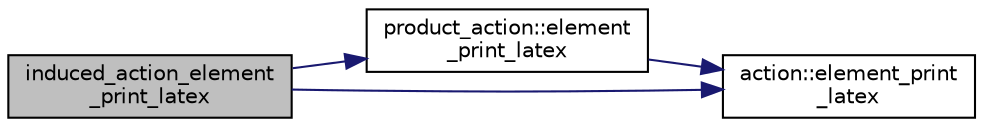 digraph "induced_action_element_print_latex"
{
  edge [fontname="Helvetica",fontsize="10",labelfontname="Helvetica",labelfontsize="10"];
  node [fontname="Helvetica",fontsize="10",shape=record];
  rankdir="LR";
  Node3331 [label="induced_action_element\l_print_latex",height=0.2,width=0.4,color="black", fillcolor="grey75", style="filled", fontcolor="black"];
  Node3331 -> Node3332 [color="midnightblue",fontsize="10",style="solid",fontname="Helvetica"];
  Node3332 [label="product_action::element\l_print_latex",height=0.2,width=0.4,color="black", fillcolor="white", style="filled",URL="$d8/d74/classproduct__action.html#a0eb7bf3402a065cf45ed8fc2fa22474e"];
  Node3332 -> Node3333 [color="midnightblue",fontsize="10",style="solid",fontname="Helvetica"];
  Node3333 [label="action::element_print\l_latex",height=0.2,width=0.4,color="black", fillcolor="white", style="filled",URL="$d2/d86/classaction.html#a45872d8a9043eb99b8bfa4955b89f70a"];
  Node3331 -> Node3333 [color="midnightblue",fontsize="10",style="solid",fontname="Helvetica"];
}
